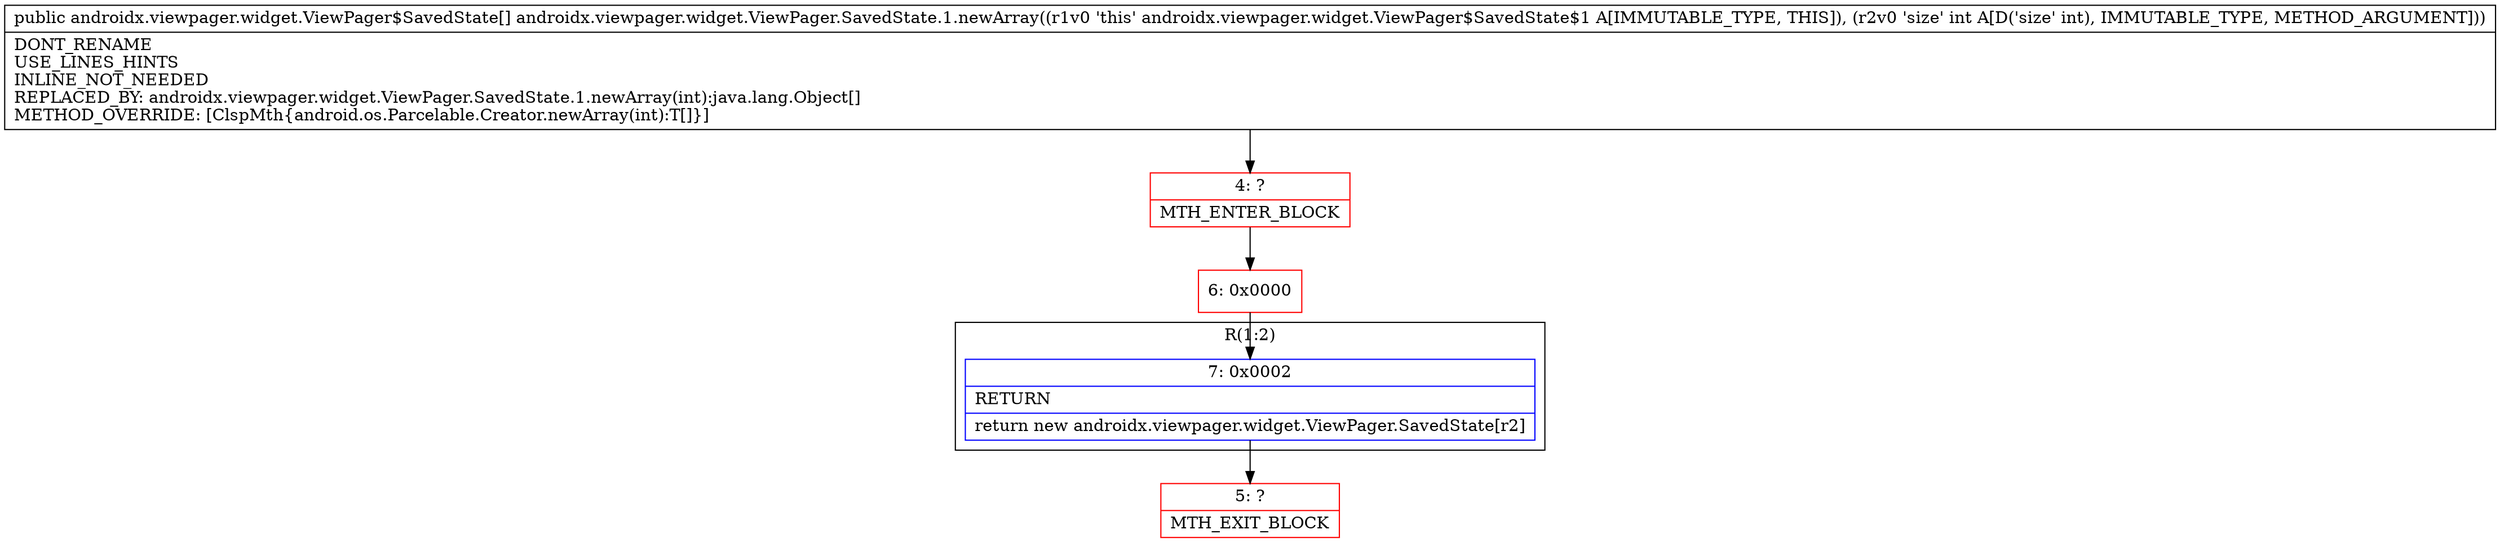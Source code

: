 digraph "CFG forandroidx.viewpager.widget.ViewPager.SavedState.1.newArray(I)[Landroidx\/viewpager\/widget\/ViewPager$SavedState;" {
subgraph cluster_Region_1827969158 {
label = "R(1:2)";
node [shape=record,color=blue];
Node_7 [shape=record,label="{7\:\ 0x0002|RETURN\l|return new androidx.viewpager.widget.ViewPager.SavedState[r2]\l}"];
}
Node_4 [shape=record,color=red,label="{4\:\ ?|MTH_ENTER_BLOCK\l}"];
Node_6 [shape=record,color=red,label="{6\:\ 0x0000}"];
Node_5 [shape=record,color=red,label="{5\:\ ?|MTH_EXIT_BLOCK\l}"];
MethodNode[shape=record,label="{public androidx.viewpager.widget.ViewPager$SavedState[] androidx.viewpager.widget.ViewPager.SavedState.1.newArray((r1v0 'this' androidx.viewpager.widget.ViewPager$SavedState$1 A[IMMUTABLE_TYPE, THIS]), (r2v0 'size' int A[D('size' int), IMMUTABLE_TYPE, METHOD_ARGUMENT]))  | DONT_RENAME\lUSE_LINES_HINTS\lINLINE_NOT_NEEDED\lREPLACED_BY: androidx.viewpager.widget.ViewPager.SavedState.1.newArray(int):java.lang.Object[]\lMETHOD_OVERRIDE: [ClspMth\{android.os.Parcelable.Creator.newArray(int):T[]\}]\l}"];
MethodNode -> Node_4;Node_7 -> Node_5;
Node_4 -> Node_6;
Node_6 -> Node_7;
}

